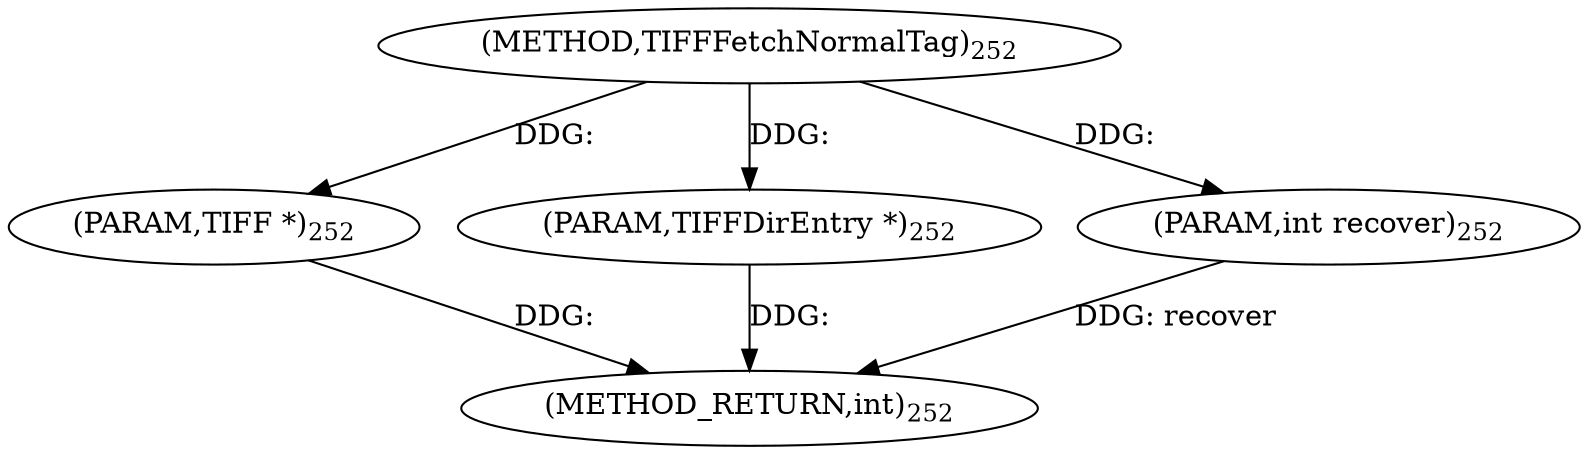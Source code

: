 digraph "TIFFFetchNormalTag" {  
"78254" [label = <(METHOD,TIFFFetchNormalTag)<SUB>252</SUB>> ]
"78258" [label = <(METHOD_RETURN,int)<SUB>252</SUB>> ]
"78255" [label = <(PARAM,TIFF *)<SUB>252</SUB>> ]
"78256" [label = <(PARAM,TIFFDirEntry *)<SUB>252</SUB>> ]
"78257" [label = <(PARAM,int recover)<SUB>252</SUB>> ]
  "78255" -> "78258"  [ label = "DDG: "] 
  "78256" -> "78258"  [ label = "DDG: "] 
  "78257" -> "78258"  [ label = "DDG: recover"] 
  "78254" -> "78255"  [ label = "DDG: "] 
  "78254" -> "78256"  [ label = "DDG: "] 
  "78254" -> "78257"  [ label = "DDG: "] 
}
